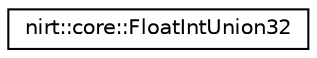 digraph "Graphical Class Hierarchy"
{
 // LATEX_PDF_SIZE
  edge [fontname="Helvetica",fontsize="10",labelfontname="Helvetica",labelfontsize="10"];
  node [fontname="Helvetica",fontsize="10",shape=record];
  rankdir="LR";
  Node0 [label="nirt::core::FloatIntUnion32",height=0.2,width=0.4,color="black", fillcolor="white", style="filled",URL="$unionnirt_1_1core_1_1FloatIntUnion32.html",tooltip=" "];
}
